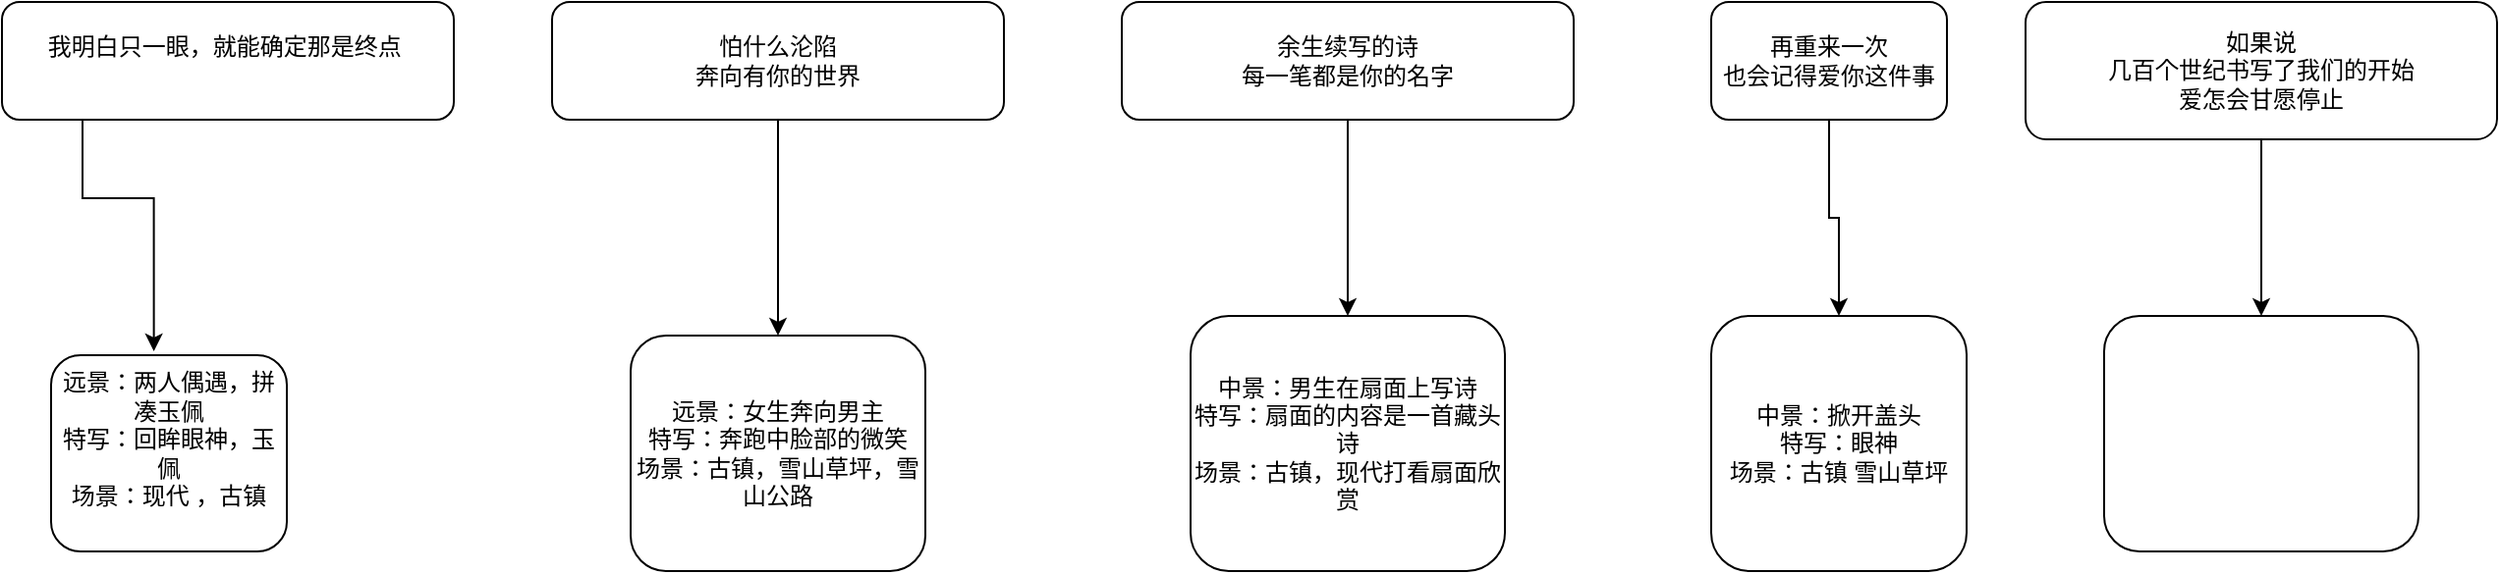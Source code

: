 <mxfile version="24.8.3">
  <diagram name="第 1 页" id="egtoDutuD6MqKTcBQQqh">
    <mxGraphModel dx="1364" dy="766" grid="1" gridSize="10" guides="1" tooltips="1" connect="1" arrows="1" fold="1" page="1" pageScale="1" pageWidth="827" pageHeight="1169" math="0" shadow="0">
      <root>
        <mxCell id="0" />
        <mxCell id="1" parent="0" />
        <mxCell id="fOqt1Nu75RPEKhDrR_KH-3" value="" style="edgeStyle=orthogonalEdgeStyle;rounded=0;orthogonalLoop=1;jettySize=auto;html=1;entryX=0.436;entryY=-0.02;entryDx=0;entryDy=0;entryPerimeter=0;" edge="1" parent="1" source="fOqt1Nu75RPEKhDrR_KH-1" target="fOqt1Nu75RPEKhDrR_KH-5">
          <mxGeometry relative="1" as="geometry">
            <mxPoint x="110" y="350" as="targetPoint" />
            <Array as="points">
              <mxPoint x="111" y="270" />
              <mxPoint x="147" y="270" />
            </Array>
          </mxGeometry>
        </mxCell>
        <mxCell id="fOqt1Nu75RPEKhDrR_KH-1" value="我明白只一眼，就能确定那是终点&amp;nbsp;&lt;div&gt;&lt;br/&gt;&lt;/div&gt;" style="rounded=1;whiteSpace=wrap;html=1;" vertex="1" parent="1">
          <mxGeometry x="70" y="170" width="230" height="60" as="geometry" />
        </mxCell>
        <mxCell id="fOqt1Nu75RPEKhDrR_KH-5" value="远景：两人偶遇，拼凑玉佩&lt;div&gt;特写：回眸眼神，玉佩&lt;/div&gt;&lt;div&gt;场景：现代 ，古镇&lt;/div&gt;&lt;div&gt;&lt;br&gt;&lt;/div&gt;" style="rounded=1;whiteSpace=wrap;html=1;" vertex="1" parent="1">
          <mxGeometry x="95" y="350" width="120" height="100" as="geometry" />
        </mxCell>
        <mxCell id="fOqt1Nu75RPEKhDrR_KH-13" value="" style="edgeStyle=orthogonalEdgeStyle;rounded=0;orthogonalLoop=1;jettySize=auto;html=1;" edge="1" parent="1" source="fOqt1Nu75RPEKhDrR_KH-6" target="fOqt1Nu75RPEKhDrR_KH-12">
          <mxGeometry relative="1" as="geometry" />
        </mxCell>
        <mxCell id="fOqt1Nu75RPEKhDrR_KH-6" value="&lt;div&gt;怕什么沦陷&lt;br/&gt;奔向有你的世界&lt;/div&gt;" style="rounded=1;whiteSpace=wrap;html=1;" vertex="1" parent="1">
          <mxGeometry x="350" y="170" width="230" height="60" as="geometry" />
        </mxCell>
        <mxCell id="fOqt1Nu75RPEKhDrR_KH-14" style="edgeStyle=orthogonalEdgeStyle;rounded=0;orthogonalLoop=1;jettySize=auto;html=1;" edge="1" parent="1" source="fOqt1Nu75RPEKhDrR_KH-8">
          <mxGeometry relative="1" as="geometry">
            <mxPoint x="755" y="330" as="targetPoint" />
          </mxGeometry>
        </mxCell>
        <mxCell id="fOqt1Nu75RPEKhDrR_KH-8" value="余生续写的诗&lt;br/&gt;每一笔都是你的名字" style="rounded=1;whiteSpace=wrap;html=1;" vertex="1" parent="1">
          <mxGeometry x="640" y="170" width="230" height="60" as="geometry" />
        </mxCell>
        <mxCell id="fOqt1Nu75RPEKhDrR_KH-17" value="" style="edgeStyle=orthogonalEdgeStyle;rounded=0;orthogonalLoop=1;jettySize=auto;html=1;" edge="1" parent="1" source="fOqt1Nu75RPEKhDrR_KH-9" target="fOqt1Nu75RPEKhDrR_KH-16">
          <mxGeometry relative="1" as="geometry" />
        </mxCell>
        <mxCell id="fOqt1Nu75RPEKhDrR_KH-9" value="再重来一次&lt;br/&gt;也会记得爱你这件事" style="whiteSpace=wrap;html=1;rounded=1;" vertex="1" parent="1">
          <mxGeometry x="940" y="170" width="120" height="60" as="geometry" />
        </mxCell>
        <mxCell id="fOqt1Nu75RPEKhDrR_KH-21" value="" style="edgeStyle=orthogonalEdgeStyle;rounded=0;orthogonalLoop=1;jettySize=auto;html=1;" edge="1" parent="1" source="fOqt1Nu75RPEKhDrR_KH-11" target="fOqt1Nu75RPEKhDrR_KH-20">
          <mxGeometry relative="1" as="geometry" />
        </mxCell>
        <mxCell id="fOqt1Nu75RPEKhDrR_KH-11" value="如果说&lt;br/&gt;几百个世纪书写了我们的开始&lt;br/&gt;爱怎会甘愿停止" style="whiteSpace=wrap;html=1;rounded=1;" vertex="1" parent="1">
          <mxGeometry x="1100" y="170" width="240" height="70" as="geometry" />
        </mxCell>
        <mxCell id="fOqt1Nu75RPEKhDrR_KH-12" value="远景：女生奔向男主&lt;div&gt;特写：奔跑中脸部的微笑&lt;/div&gt;&lt;div&gt;场景：古镇，雪山草坪，雪山公路&lt;/div&gt;" style="whiteSpace=wrap;html=1;rounded=1;" vertex="1" parent="1">
          <mxGeometry x="390" y="340" width="150" height="120" as="geometry" />
        </mxCell>
        <mxCell id="fOqt1Nu75RPEKhDrR_KH-15" value="&lt;div&gt;中景：&lt;span style=&quot;background-color: initial;&quot;&gt;男生在扇面上写诗&lt;/span&gt;&lt;/div&gt;&lt;div&gt;特写：扇面的内容是一首藏头诗&lt;/div&gt;&lt;div&gt;场景：古镇，现代打看扇面欣赏&lt;/div&gt;" style="whiteSpace=wrap;html=1;rounded=1;" vertex="1" parent="1">
          <mxGeometry x="675" y="330" width="160" height="130" as="geometry" />
        </mxCell>
        <mxCell id="fOqt1Nu75RPEKhDrR_KH-16" value="中景：掀开盖头&lt;div&gt;特写：眼神&lt;/div&gt;&lt;div&gt;场景：古镇 雪山草坪&lt;/div&gt;" style="whiteSpace=wrap;html=1;rounded=1;" vertex="1" parent="1">
          <mxGeometry x="940" y="330" width="130" height="130" as="geometry" />
        </mxCell>
        <mxCell id="fOqt1Nu75RPEKhDrR_KH-20" value="" style="whiteSpace=wrap;html=1;rounded=1;" vertex="1" parent="1">
          <mxGeometry x="1140" y="330" width="160" height="120" as="geometry" />
        </mxCell>
      </root>
    </mxGraphModel>
  </diagram>
</mxfile>

